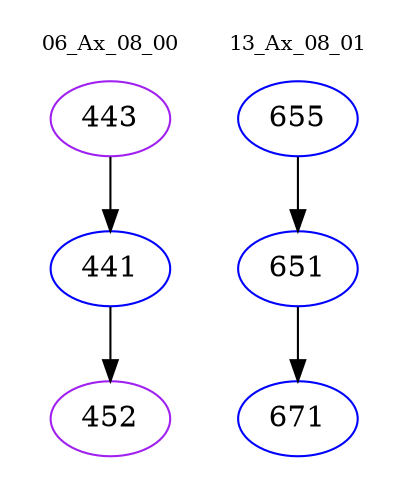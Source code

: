 digraph{
subgraph cluster_0 {
color = white
label = "06_Ax_08_00";
fontsize=10;
T0_443 [label="443", color="purple"]
T0_443 -> T0_441 [color="black"]
T0_441 [label="441", color="blue"]
T0_441 -> T0_452 [color="black"]
T0_452 [label="452", color="purple"]
}
subgraph cluster_1 {
color = white
label = "13_Ax_08_01";
fontsize=10;
T1_655 [label="655", color="blue"]
T1_655 -> T1_651 [color="black"]
T1_651 [label="651", color="blue"]
T1_651 -> T1_671 [color="black"]
T1_671 [label="671", color="blue"]
}
}
